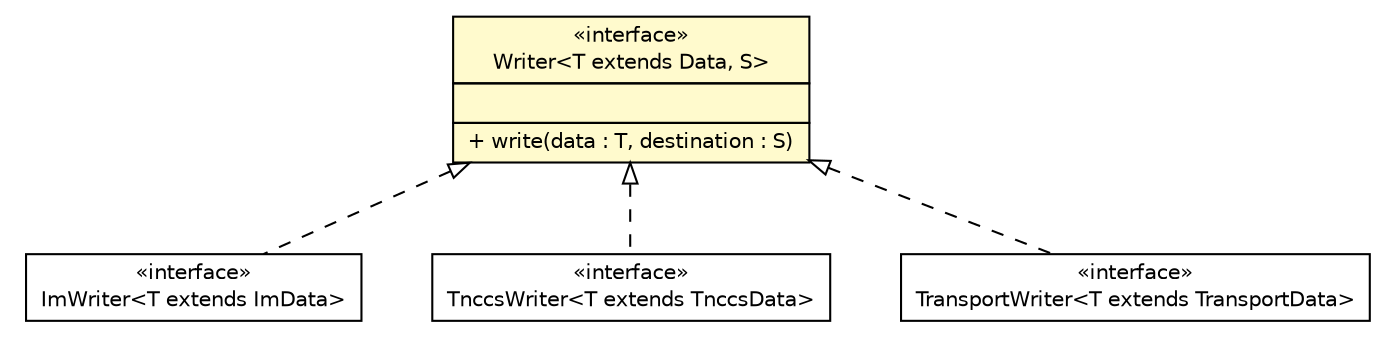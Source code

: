 #!/usr/local/bin/dot
#
# Class diagram 
# Generated by UMLGraph version R5_6 (http://www.umlgraph.org/)
#

digraph G {
	edge [fontname="Helvetica",fontsize=10,labelfontname="Helvetica",labelfontsize=10];
	node [fontname="Helvetica",fontsize=10,shape=plaintext];
	nodesep=0.25;
	ranksep=0.5;
	// de.hsbremen.tc.tnc.message.m.serialize.bytebuffer.ImWriter<T extends de.hsbremen.tc.tnc.message.m.ImData>
	c174843 [label=<<table title="de.hsbremen.tc.tnc.message.m.serialize.bytebuffer.ImWriter" border="0" cellborder="1" cellspacing="0" cellpadding="2" port="p" href="./m/serialize/bytebuffer/ImWriter.html">
		<tr><td><table border="0" cellspacing="0" cellpadding="1">
<tr><td align="center" balign="center"> &#171;interface&#187; </td></tr>
<tr><td align="center" balign="center"> ImWriter&lt;T extends ImData&gt; </td></tr>
		</table></td></tr>
		</table>>, URL="./m/serialize/bytebuffer/ImWriter.html", fontname="Helvetica", fontcolor="black", fontsize=10.0];
	// de.hsbremen.tc.tnc.message.tnccs.serialize.bytebuffer.TnccsWriter<T extends de.hsbremen.tc.tnc.message.tnccs.TnccsData>
	c174856 [label=<<table title="de.hsbremen.tc.tnc.message.tnccs.serialize.bytebuffer.TnccsWriter" border="0" cellborder="1" cellspacing="0" cellpadding="2" port="p" href="./tnccs/serialize/bytebuffer/TnccsWriter.html">
		<tr><td><table border="0" cellspacing="0" cellpadding="1">
<tr><td align="center" balign="center"> &#171;interface&#187; </td></tr>
<tr><td align="center" balign="center"> TnccsWriter&lt;T extends TnccsData&gt; </td></tr>
		</table></td></tr>
		</table>>, URL="./tnccs/serialize/bytebuffer/TnccsWriter.html", fontname="Helvetica", fontcolor="black", fontsize=10.0];
	// de.hsbremen.tc.tnc.message.Writer<T extends de.hsbremen.tc.tnc.message.Data, S>
	c174873 [label=<<table title="de.hsbremen.tc.tnc.message.Writer" border="0" cellborder="1" cellspacing="0" cellpadding="2" port="p" bgcolor="lemonChiffon" href="./Writer.html">
		<tr><td><table border="0" cellspacing="0" cellpadding="1">
<tr><td align="center" balign="center"> &#171;interface&#187; </td></tr>
<tr><td align="center" balign="center"> Writer&lt;T extends Data, S&gt; </td></tr>
		</table></td></tr>
		<tr><td><table border="0" cellspacing="0" cellpadding="1">
<tr><td align="left" balign="left">  </td></tr>
		</table></td></tr>
		<tr><td><table border="0" cellspacing="0" cellpadding="1">
<tr><td align="left" balign="left"> + write(data : T, destination : S) </td></tr>
		</table></td></tr>
		</table>>, URL="./Writer.html", fontname="Helvetica", fontcolor="black", fontsize=10.0];
	// de.hsbremen.tc.tnc.message.t.serialize.bytebuffer.TransportWriter<T extends de.hsbremen.tc.tnc.message.t.TransportData>
	c174884 [label=<<table title="de.hsbremen.tc.tnc.message.t.serialize.bytebuffer.TransportWriter" border="0" cellborder="1" cellspacing="0" cellpadding="2" port="p" href="./t/serialize/bytebuffer/TransportWriter.html">
		<tr><td><table border="0" cellspacing="0" cellpadding="1">
<tr><td align="center" balign="center"> &#171;interface&#187; </td></tr>
<tr><td align="center" balign="center"> TransportWriter&lt;T extends TransportData&gt; </td></tr>
		</table></td></tr>
		</table>>, URL="./t/serialize/bytebuffer/TransportWriter.html", fontname="Helvetica", fontcolor="black", fontsize=10.0];
	//de.hsbremen.tc.tnc.message.m.serialize.bytebuffer.ImWriter<T extends de.hsbremen.tc.tnc.message.m.ImData> implements de.hsbremen.tc.tnc.message.Writer<T extends de.hsbremen.tc.tnc.message.Data, S>
	c174873:p -> c174843:p [dir=back,arrowtail=empty,style=dashed];
	//de.hsbremen.tc.tnc.message.tnccs.serialize.bytebuffer.TnccsWriter<T extends de.hsbremen.tc.tnc.message.tnccs.TnccsData> implements de.hsbremen.tc.tnc.message.Writer<T extends de.hsbremen.tc.tnc.message.Data, S>
	c174873:p -> c174856:p [dir=back,arrowtail=empty,style=dashed];
	//de.hsbremen.tc.tnc.message.t.serialize.bytebuffer.TransportWriter<T extends de.hsbremen.tc.tnc.message.t.TransportData> implements de.hsbremen.tc.tnc.message.Writer<T extends de.hsbremen.tc.tnc.message.Data, S>
	c174873:p -> c174884:p [dir=back,arrowtail=empty,style=dashed];
}

